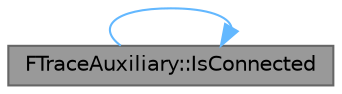 digraph "FTraceAuxiliary::IsConnected"
{
 // INTERACTIVE_SVG=YES
 // LATEX_PDF_SIZE
  bgcolor="transparent";
  edge [fontname=Helvetica,fontsize=10,labelfontname=Helvetica,labelfontsize=10];
  node [fontname=Helvetica,fontsize=10,shape=box,height=0.2,width=0.4];
  rankdir="LR";
  Node1 [id="Node000001",label="FTraceAuxiliary::IsConnected",height=0.2,width=0.4,color="gray40", fillcolor="grey60", style="filled", fontcolor="black",tooltip="Returns whether the trace system is currently connected to a trace sink (file or network)"];
  Node1 -> Node1 [id="edge1_Node000001_Node000001",color="steelblue1",style="solid",tooltip=" "];
}
